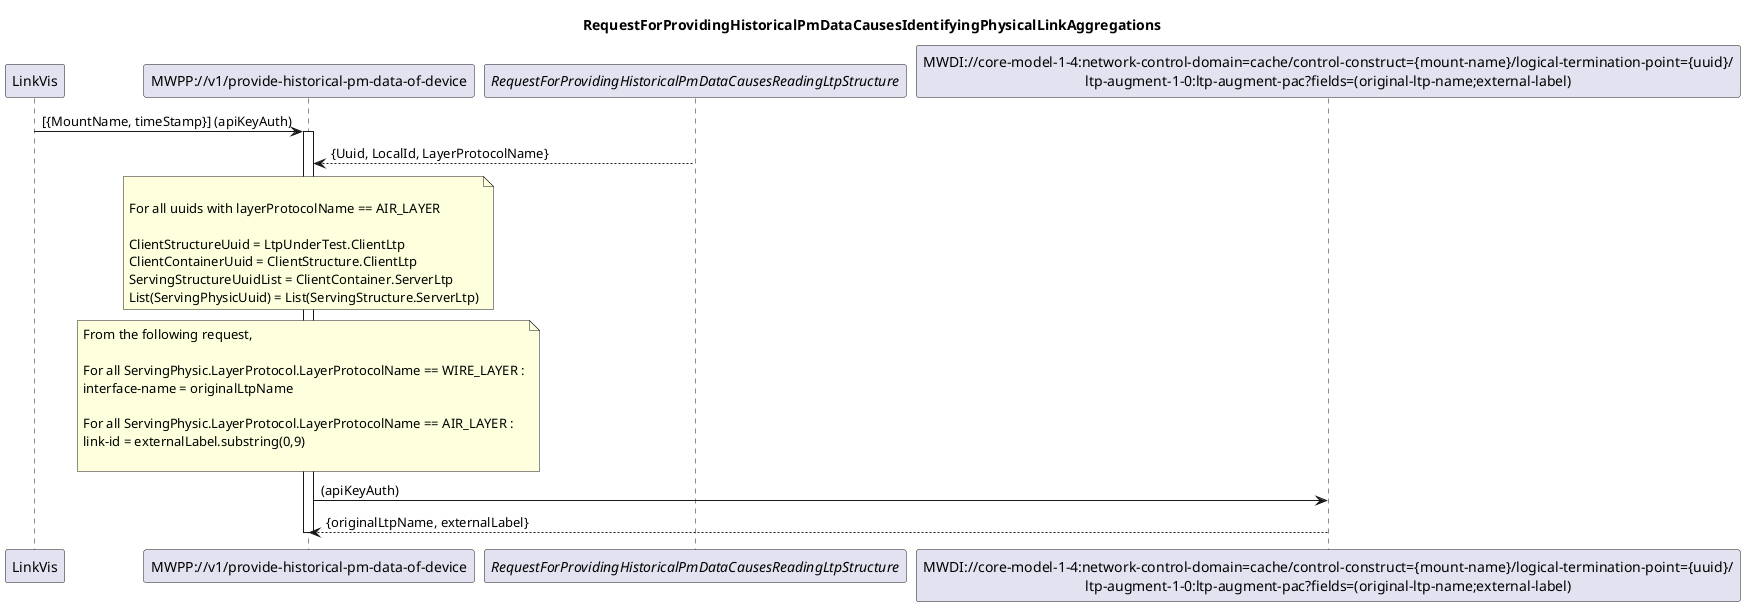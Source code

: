 @startuml 002_IdentifyingPhysicalLinkAggregations
skinparam responseMessageBelowArrow true

title
RequestForProvidingHistoricalPmDataCausesIdentifyingPhysicalLinkAggregations
end title

participant "LinkVis" as LinkVis
participant "MWPP://v1/provide-historical-pm-data-of-device" as MWPP
participant "<i>RequestForProvidingHistoricalPmDataCausesReadingLtpStructure</i>" as LTPs
participant "MWDI://core-model-1-4:network-control-domain=cache/control-construct={mount-name}/logical-termination-point={uuid}/\nltp-augment-1-0:ltp-augment-pac?fields=(original-ltp-name;external-label)" as LtpDesignation

LinkVis -> MWPP: [{MountName, timeStamp}] (apiKeyAuth)
activate MWPP

LTPs --> MWPP: {Uuid, LocalId, LayerProtocolName}

note over MWPP

For all uuids with layerProtocolName == AIR_LAYER

ClientStructureUuid = LtpUnderTest.ClientLtp
ClientContainerUuid = ClientStructure.ClientLtp
ServingStructureUuidList = ClientContainer.ServerLtp
List(ServingPhysicUuid) = List(ServingStructure.ServerLtp)
end note

note over MWPP
From the following request,

For all ServingPhysic.LayerProtocol.LayerProtocolName == WIRE_LAYER :
interface-name = originalLtpName 

For all ServingPhysic.LayerProtocol.LayerProtocolName == AIR_LAYER :
link-id = externalLabel.substring(0,9)

end note


MWPP -> LtpDesignation: (apiKeyAuth)
LtpDesignation --> MWPP: {originalLtpName, externalLabel}

deactivate MWPP

@enduml